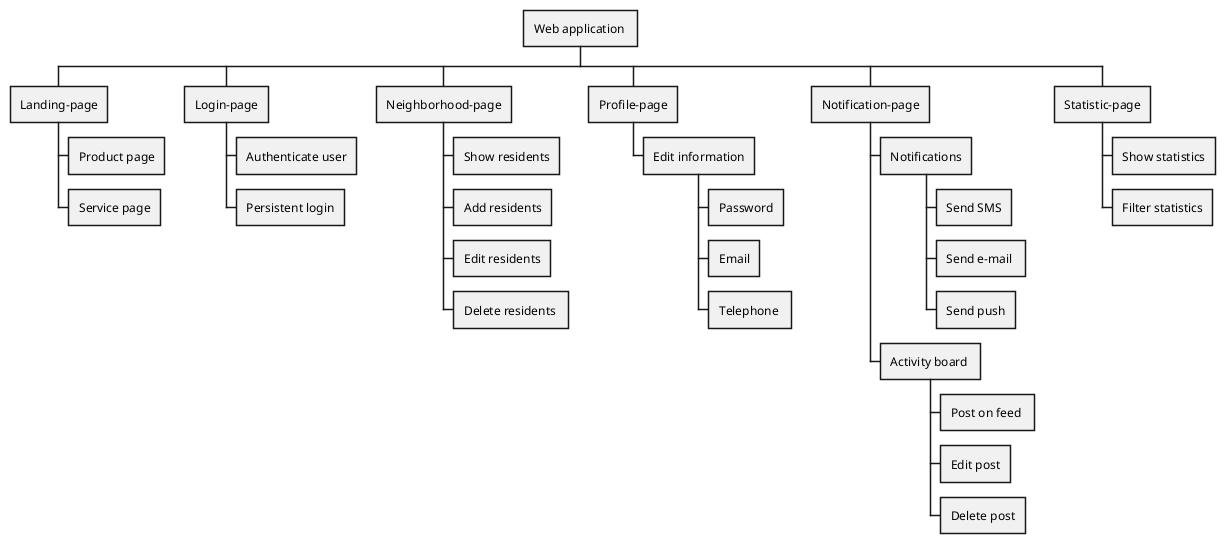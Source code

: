 @startwbs 

* Web application 
** Landing-page
*** Product page
*** Service page

** Login-page
*** Authenticate user
*** Persistent login

** Neighborhood-page
*** Show residents
*** Add residents
*** Edit residents
*** Delete residents 


** Profile-page
*** Edit information
**** Password
**** Email
**** Telephone 

** Notification-page
*** Notifications
**** Send SMS
**** Send e-mail 
**** Send push
*** Activity board 
**** Post on feed 
**** Edit post
**** Delete post

** Statistic-page
*** Show statistics
*** Filter statistics

@endwbs